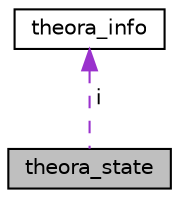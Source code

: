 digraph "theora_state"
{
  edge [fontname="Helvetica",fontsize="10",labelfontname="Helvetica",labelfontsize="10"];
  node [fontname="Helvetica",fontsize="10",shape=record];
  Node1 [label="theora_state",height=0.2,width=0.4,color="black", fillcolor="grey75", style="filled", fontcolor="black"];
  Node2 -> Node1 [dir="back",color="darkorchid3",fontsize="10",style="dashed",label=" i" ];
  Node2 [label="theora_info",height=0.2,width=0.4,color="black", fillcolor="white", style="filled",URL="$structtheora__info.html"];
}
